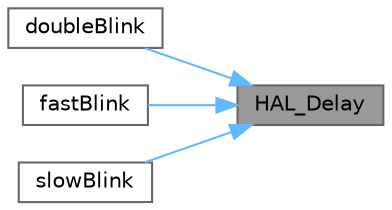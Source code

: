 digraph "HAL_Delay"
{
 // LATEX_PDF_SIZE
  bgcolor="transparent";
  edge [fontname=Helvetica,fontsize=10,labelfontname=Helvetica,labelfontsize=10];
  node [fontname=Helvetica,fontsize=10,shape=box,height=0.2,width=0.4];
  rankdir="RL";
  Node1 [id="Node000001",label="HAL_Delay",height=0.2,width=0.4,color="gray40", fillcolor="grey60", style="filled", fontcolor="black",tooltip=" "];
  Node1 -> Node2 [id="edge1_Node000001_Node000002",dir="back",color="steelblue1",style="solid",tooltip=" "];
  Node2 [id="Node000002",label="doubleBlink",height=0.2,width=0.4,color="grey40", fillcolor="white", style="filled",URL="$led_pattern_8c.html#ab69ed442cbee50ee259f6adca7f4dd7d",tooltip=" "];
  Node1 -> Node3 [id="edge2_Node000001_Node000003",dir="back",color="steelblue1",style="solid",tooltip=" "];
  Node3 [id="Node000003",label="fastBlink",height=0.2,width=0.4,color="grey40", fillcolor="white", style="filled",URL="$led_pattern_8c.html#a81d6d03c0c79c45d35c1f28429175e8e",tooltip=" "];
  Node1 -> Node4 [id="edge3_Node000001_Node000004",dir="back",color="steelblue1",style="solid",tooltip=" "];
  Node4 [id="Node000004",label="slowBlink",height=0.2,width=0.4,color="grey40", fillcolor="white", style="filled",URL="$led_pattern_8c.html#add6323fcfba6cfec933fd44ffb0242aa",tooltip=" "];
}
